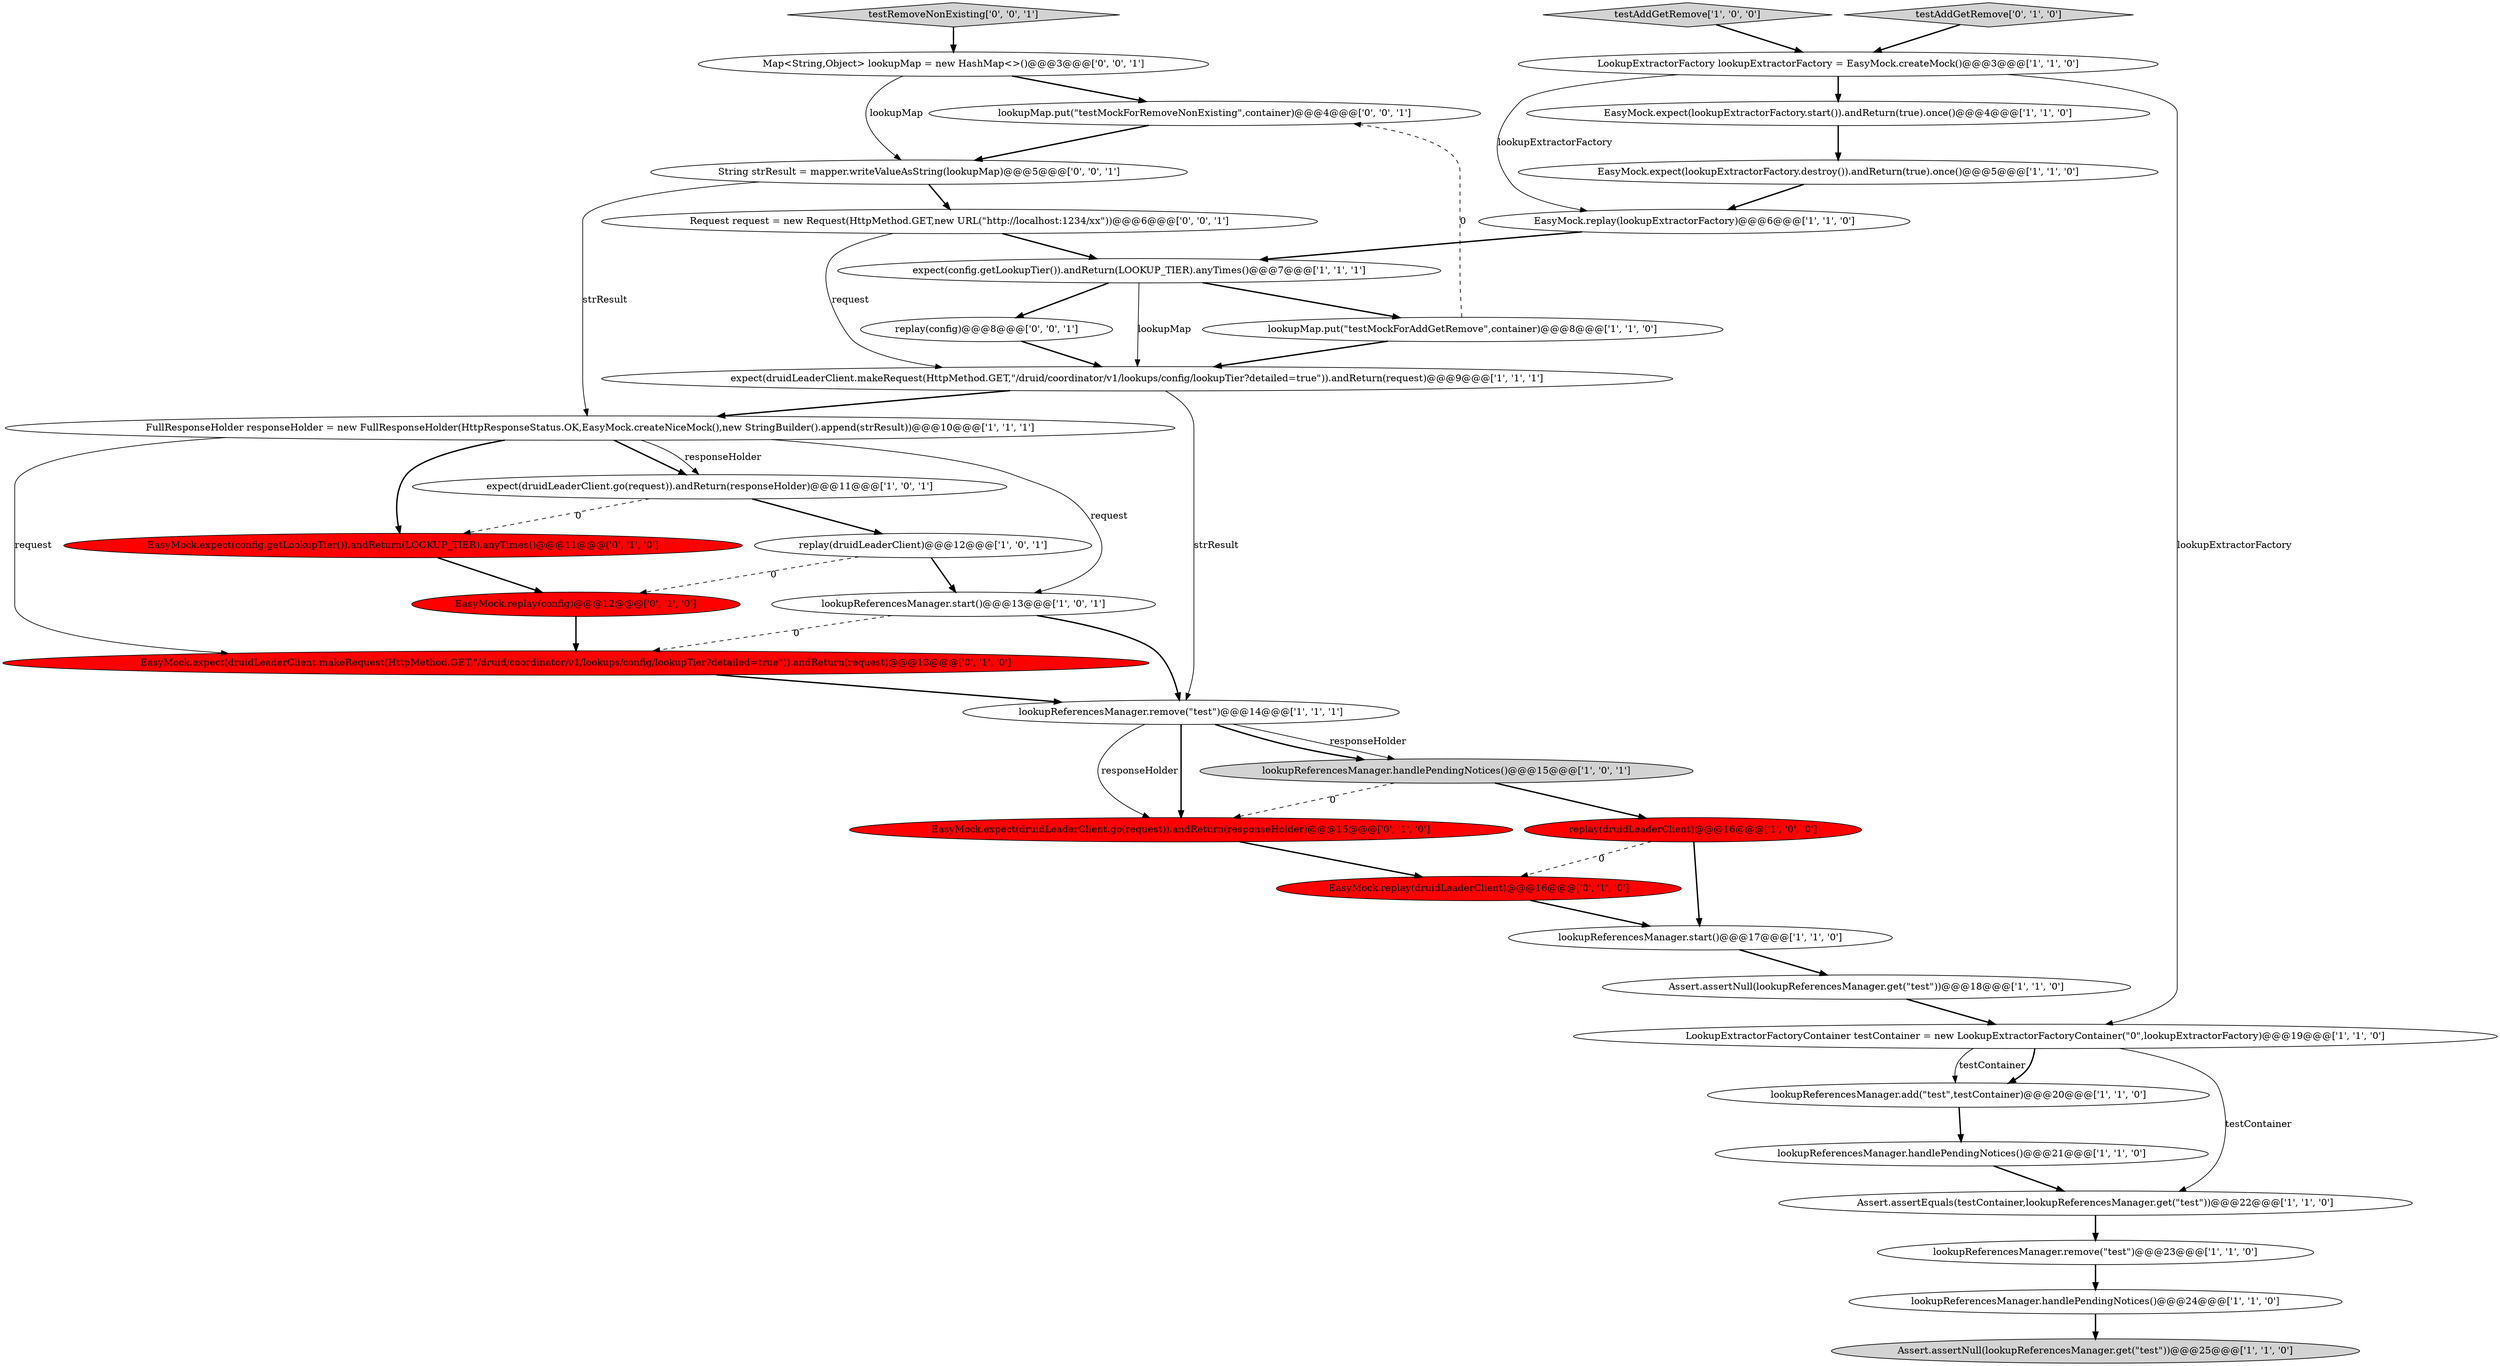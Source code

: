 digraph {
30 [style = filled, label = "lookupMap.put(\"testMockForRemoveNonExisting\",container)@@@4@@@['0', '0', '1']", fillcolor = white, shape = ellipse image = "AAA0AAABBB3BBB"];
17 [style = filled, label = "EasyMock.expect(lookupExtractorFactory.start()).andReturn(true).once()@@@4@@@['1', '1', '0']", fillcolor = white, shape = ellipse image = "AAA0AAABBB1BBB"];
16 [style = filled, label = "Assert.assertNull(lookupReferencesManager.get(\"test\"))@@@25@@@['1', '1', '0']", fillcolor = lightgray, shape = ellipse image = "AAA0AAABBB1BBB"];
6 [style = filled, label = "expect(druidLeaderClient.makeRequest(HttpMethod.GET,\"/druid/coordinator/v1/lookups/config/lookupTier?detailed=true\")).andReturn(request)@@@9@@@['1', '1', '1']", fillcolor = white, shape = ellipse image = "AAA0AAABBB1BBB"];
23 [style = filled, label = "lookupReferencesManager.remove(\"test\")@@@23@@@['1', '1', '0']", fillcolor = white, shape = ellipse image = "AAA0AAABBB1BBB"];
2 [style = filled, label = "lookupReferencesManager.add(\"test\",testContainer)@@@20@@@['1', '1', '0']", fillcolor = white, shape = ellipse image = "AAA0AAABBB1BBB"];
33 [style = filled, label = "Map<String,Object> lookupMap = new HashMap<>()@@@3@@@['0', '0', '1']", fillcolor = white, shape = ellipse image = "AAA0AAABBB3BBB"];
8 [style = filled, label = "testAddGetRemove['1', '0', '0']", fillcolor = lightgray, shape = diamond image = "AAA0AAABBB1BBB"];
1 [style = filled, label = "replay(druidLeaderClient)@@@12@@@['1', '0', '1']", fillcolor = white, shape = ellipse image = "AAA0AAABBB1BBB"];
28 [style = filled, label = "EasyMock.replay(config)@@@12@@@['0', '1', '0']", fillcolor = red, shape = ellipse image = "AAA1AAABBB2BBB"];
9 [style = filled, label = "EasyMock.expect(lookupExtractorFactory.destroy()).andReturn(true).once()@@@5@@@['1', '1', '0']", fillcolor = white, shape = ellipse image = "AAA0AAABBB1BBB"];
11 [style = filled, label = "lookupReferencesManager.handlePendingNotices()@@@15@@@['1', '0', '1']", fillcolor = lightgray, shape = ellipse image = "AAA0AAABBB1BBB"];
18 [style = filled, label = "lookupReferencesManager.handlePendingNotices()@@@21@@@['1', '1', '0']", fillcolor = white, shape = ellipse image = "AAA0AAABBB1BBB"];
19 [style = filled, label = "lookupReferencesManager.handlePendingNotices()@@@24@@@['1', '1', '0']", fillcolor = white, shape = ellipse image = "AAA0AAABBB1BBB"];
12 [style = filled, label = "LookupExtractorFactoryContainer testContainer = new LookupExtractorFactoryContainer(\"0\",lookupExtractorFactory)@@@19@@@['1', '1', '0']", fillcolor = white, shape = ellipse image = "AAA0AAABBB1BBB"];
32 [style = filled, label = "Request request = new Request(HttpMethod.GET,new URL(\"http://localhost:1234/xx\"))@@@6@@@['0', '0', '1']", fillcolor = white, shape = ellipse image = "AAA0AAABBB3BBB"];
34 [style = filled, label = "testRemoveNonExisting['0', '0', '1']", fillcolor = lightgray, shape = diamond image = "AAA0AAABBB3BBB"];
0 [style = filled, label = "replay(druidLeaderClient)@@@16@@@['1', '0', '0']", fillcolor = red, shape = ellipse image = "AAA1AAABBB1BBB"];
20 [style = filled, label = "Assert.assertEquals(testContainer,lookupReferencesManager.get(\"test\"))@@@22@@@['1', '1', '0']", fillcolor = white, shape = ellipse image = "AAA0AAABBB1BBB"];
3 [style = filled, label = "EasyMock.replay(lookupExtractorFactory)@@@6@@@['1', '1', '0']", fillcolor = white, shape = ellipse image = "AAA0AAABBB1BBB"];
21 [style = filled, label = "FullResponseHolder responseHolder = new FullResponseHolder(HttpResponseStatus.OK,EasyMock.createNiceMock(),new StringBuilder().append(strResult))@@@10@@@['1', '1', '1']", fillcolor = white, shape = ellipse image = "AAA0AAABBB1BBB"];
7 [style = filled, label = "lookupReferencesManager.start()@@@13@@@['1', '0', '1']", fillcolor = white, shape = ellipse image = "AAA0AAABBB1BBB"];
10 [style = filled, label = "lookupReferencesManager.remove(\"test\")@@@14@@@['1', '1', '1']", fillcolor = white, shape = ellipse image = "AAA0AAABBB1BBB"];
26 [style = filled, label = "EasyMock.expect(druidLeaderClient.makeRequest(HttpMethod.GET,\"/druid/coordinator/v1/lookups/config/lookupTier?detailed=true\")).andReturn(request)@@@13@@@['0', '1', '0']", fillcolor = red, shape = ellipse image = "AAA1AAABBB2BBB"];
24 [style = filled, label = "EasyMock.expect(druidLeaderClient.go(request)).andReturn(responseHolder)@@@15@@@['0', '1', '0']", fillcolor = red, shape = ellipse image = "AAA1AAABBB2BBB"];
27 [style = filled, label = "EasyMock.replay(druidLeaderClient)@@@16@@@['0', '1', '0']", fillcolor = red, shape = ellipse image = "AAA1AAABBB2BBB"];
31 [style = filled, label = "replay(config)@@@8@@@['0', '0', '1']", fillcolor = white, shape = ellipse image = "AAA0AAABBB3BBB"];
15 [style = filled, label = "Assert.assertNull(lookupReferencesManager.get(\"test\"))@@@18@@@['1', '1', '0']", fillcolor = white, shape = ellipse image = "AAA0AAABBB1BBB"];
35 [style = filled, label = "String strResult = mapper.writeValueAsString(lookupMap)@@@5@@@['0', '0', '1']", fillcolor = white, shape = ellipse image = "AAA0AAABBB3BBB"];
5 [style = filled, label = "expect(config.getLookupTier()).andReturn(LOOKUP_TIER).anyTimes()@@@7@@@['1', '1', '1']", fillcolor = white, shape = ellipse image = "AAA0AAABBB1BBB"];
25 [style = filled, label = "EasyMock.expect(config.getLookupTier()).andReturn(LOOKUP_TIER).anyTimes()@@@11@@@['0', '1', '0']", fillcolor = red, shape = ellipse image = "AAA1AAABBB2BBB"];
22 [style = filled, label = "lookupReferencesManager.start()@@@17@@@['1', '1', '0']", fillcolor = white, shape = ellipse image = "AAA0AAABBB1BBB"];
14 [style = filled, label = "lookupMap.put(\"testMockForAddGetRemove\",container)@@@8@@@['1', '1', '0']", fillcolor = white, shape = ellipse image = "AAA0AAABBB1BBB"];
13 [style = filled, label = "LookupExtractorFactory lookupExtractorFactory = EasyMock.createMock()@@@3@@@['1', '1', '0']", fillcolor = white, shape = ellipse image = "AAA0AAABBB1BBB"];
29 [style = filled, label = "testAddGetRemove['0', '1', '0']", fillcolor = lightgray, shape = diamond image = "AAA0AAABBB2BBB"];
4 [style = filled, label = "expect(druidLeaderClient.go(request)).andReturn(responseHolder)@@@11@@@['1', '0', '1']", fillcolor = white, shape = ellipse image = "AAA0AAABBB1BBB"];
32->5 [style = bold, label=""];
25->28 [style = bold, label=""];
22->15 [style = bold, label=""];
35->21 [style = solid, label="strResult"];
26->10 [style = bold, label=""];
7->10 [style = bold, label=""];
6->21 [style = bold, label=""];
10->24 [style = bold, label=""];
21->4 [style = solid, label="responseHolder"];
17->9 [style = bold, label=""];
34->33 [style = bold, label=""];
13->12 [style = solid, label="lookupExtractorFactory"];
12->2 [style = solid, label="testContainer"];
35->32 [style = bold, label=""];
2->18 [style = bold, label=""];
28->26 [style = bold, label=""];
0->27 [style = dashed, label="0"];
5->14 [style = bold, label=""];
21->25 [style = bold, label=""];
1->28 [style = dashed, label="0"];
27->22 [style = bold, label=""];
1->7 [style = bold, label=""];
10->11 [style = solid, label="responseHolder"];
19->16 [style = bold, label=""];
5->6 [style = solid, label="lookupMap"];
6->10 [style = solid, label="strResult"];
13->3 [style = solid, label="lookupExtractorFactory"];
33->35 [style = solid, label="lookupMap"];
4->25 [style = dashed, label="0"];
13->17 [style = bold, label=""];
12->2 [style = bold, label=""];
3->5 [style = bold, label=""];
11->0 [style = bold, label=""];
18->20 [style = bold, label=""];
30->35 [style = bold, label=""];
20->23 [style = bold, label=""];
5->31 [style = bold, label=""];
31->6 [style = bold, label=""];
12->20 [style = solid, label="testContainer"];
23->19 [style = bold, label=""];
0->22 [style = bold, label=""];
32->6 [style = solid, label="request"];
11->24 [style = dashed, label="0"];
14->30 [style = dashed, label="0"];
21->26 [style = solid, label="request"];
33->30 [style = bold, label=""];
21->7 [style = solid, label="request"];
9->3 [style = bold, label=""];
4->1 [style = bold, label=""];
15->12 [style = bold, label=""];
10->24 [style = solid, label="responseHolder"];
7->26 [style = dashed, label="0"];
24->27 [style = bold, label=""];
14->6 [style = bold, label=""];
8->13 [style = bold, label=""];
21->4 [style = bold, label=""];
10->11 [style = bold, label=""];
29->13 [style = bold, label=""];
}
